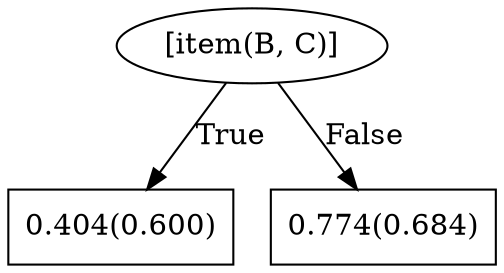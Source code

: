 digraph G{ 
1[label = "[item(B, C)]"];
1 -> 2[label="True"];
1 -> 3[label="False"];
2[shape = box,label = "0.404(0.600)"];
3[shape = box,label = "0.774(0.684)"];
}
